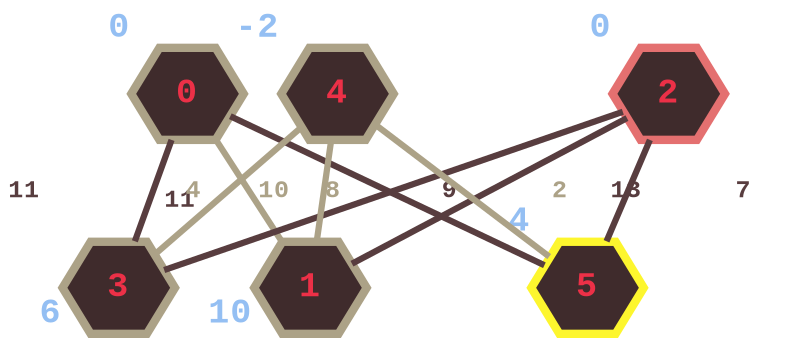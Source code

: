graph D {
        
graph [dpi=300 bgcolor="#00000000"];
node [style=filled shape=hexagon fillcolor="#3f2b2c" color="#aca287"
      fontcolor="#ec3047" fontsize=17 penwidth=4 fontname="Courier New Bold"]
edge [fontsize=12  fontname="Courier New Bold" penwidth=3 color="#aca287"
      fontcolor="#aca287"]
splines=false

0 [pos="0,0" xlabel=<<font color="#94bff3">0</font>> xlp="45,0"]
1 [pos="0,-300" xlabel=<<font color="#94bff3">10</font>> xlp="45,-300"]
2 [pos="200,0" color="#e47070" xlabel=<<font color="#94bff3">0</font>>
   xlp="245,0"]
3 [pos="200,-300" xlabel=<<font color="#94bff3">6</font>> xlp="245,-300"]
4 [pos="400,0" xlabel=<<font color="#94bff3">-2</font>> xlp="355,0"]
5 [pos="400,-300" color="#fdf62e" xlabel=<<font color="#94bff3">4</font>>
   xlp="355,-300"]

0 -- 1 [label="10 "]
0 -- 3 [label="11  " color="#583d3f" fontcolor="#583d3f"]
0 -- 5 [label="9   " color="#583d3f" fontcolor="#583d3f"]

2 -- 1 [label="13  " color="#583d3f" fontcolor="#583d3f"]
2 -- 3 [headlabel="11 \n\n " color="#583d3f" fontcolor="#583d3f"]
2 -- 5 [label="7  " color="#583d3f" fontcolor="#583d3f"]

4 -- 1 [label="8   "]
4 -- 3 [label="4  "]
4 -- 5 [label="2 "]
}
